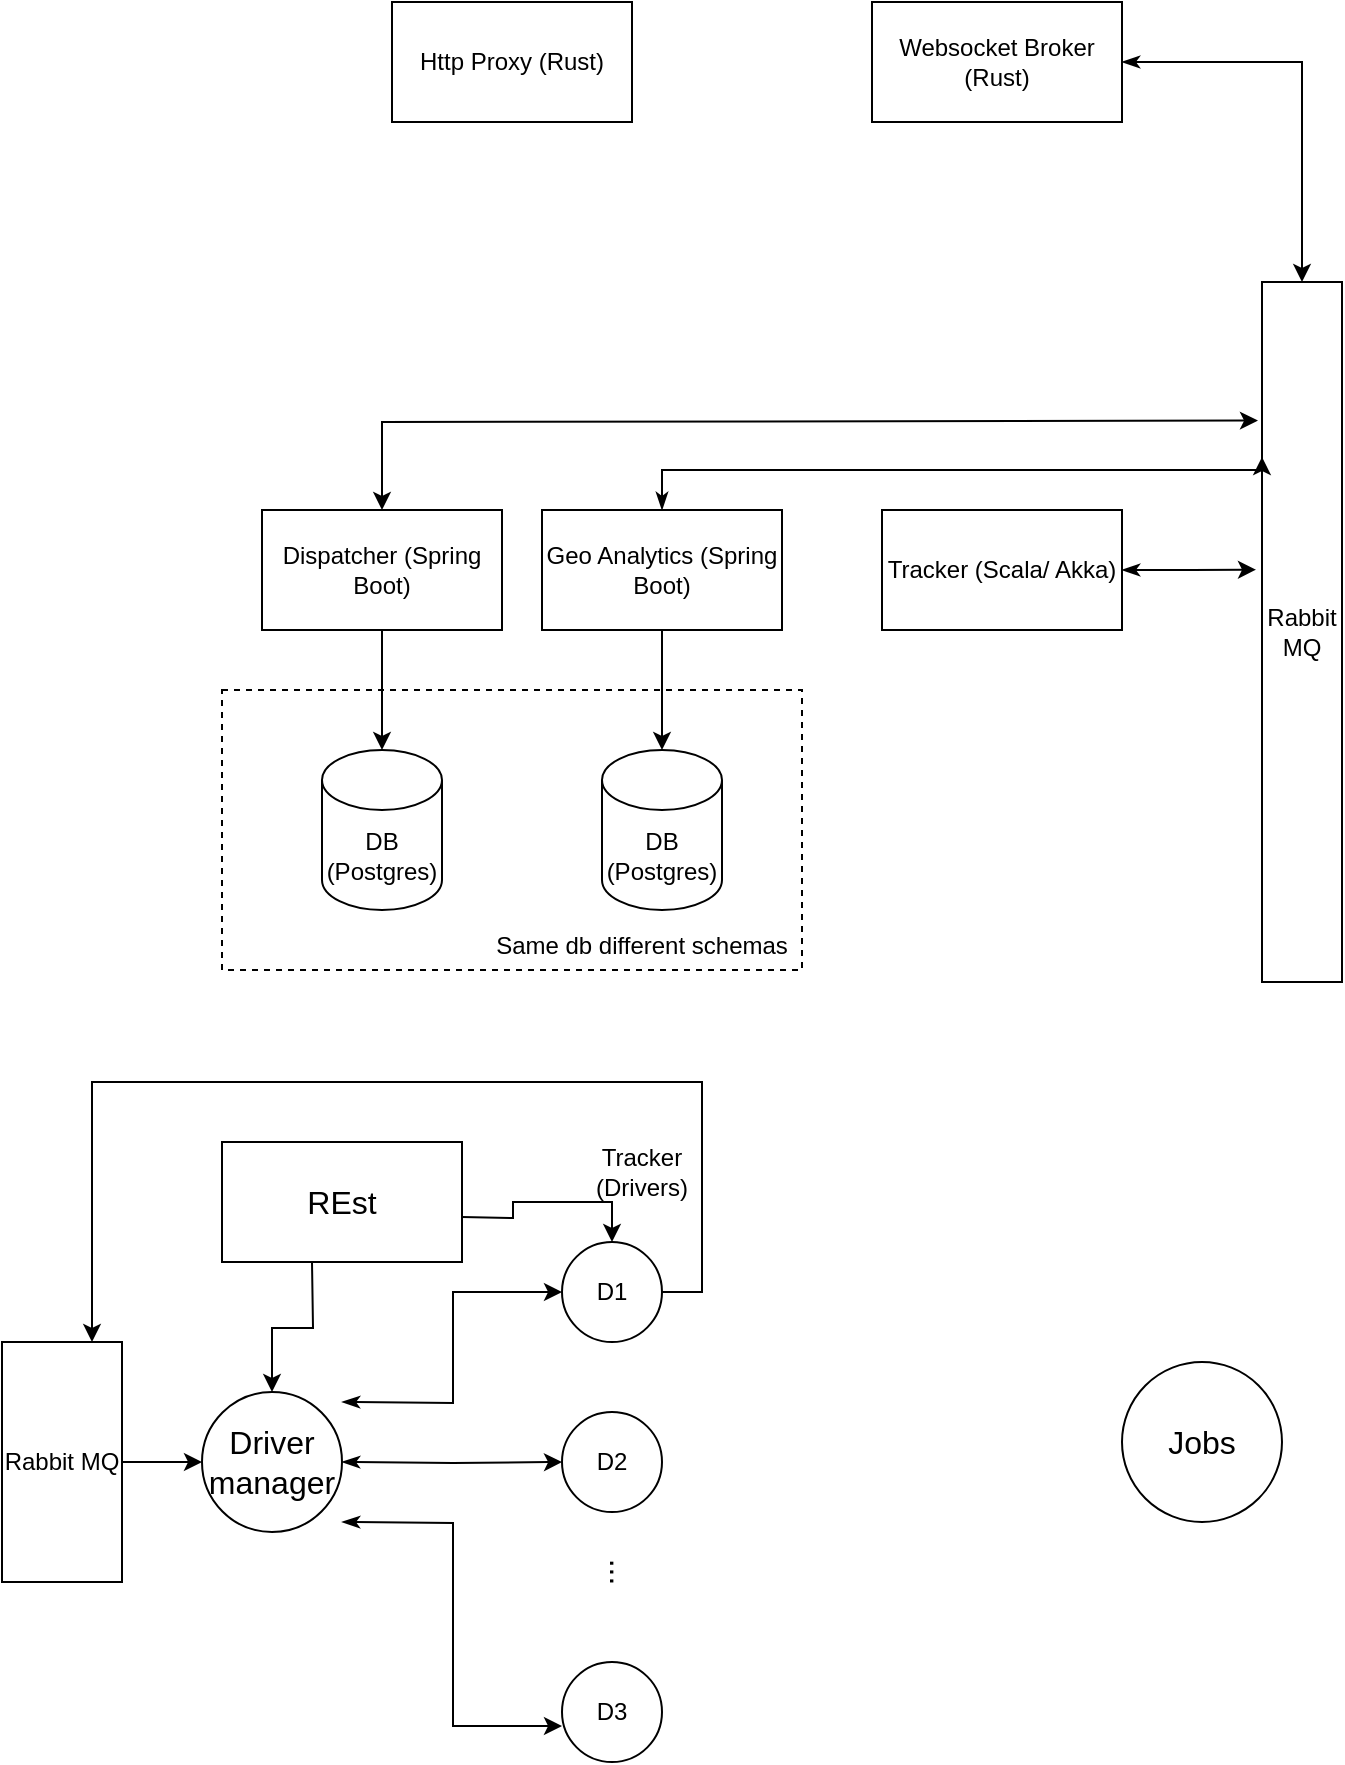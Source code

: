 <mxfile version="20.3.0" type="github"><diagram id="ybJ--qzNaCqBNMqaaPU7" name="Page-1"><mxGraphModel dx="1186" dy="737" grid="1" gridSize="10" guides="1" tooltips="1" connect="1" arrows="1" fold="1" page="1" pageScale="1" pageWidth="850" pageHeight="1100" math="0" shadow="0"><root><mxCell id="0"/><mxCell id="1" parent="0"/><mxCell id="nQvdRC7Iyu3AL3G72G-Q-11" value="" style="rounded=0;whiteSpace=wrap;html=1;fillColor=none;dashed=1;" parent="1" vertex="1"><mxGeometry x="160" y="414" width="290" height="140" as="geometry"/></mxCell><mxCell id="nQvdRC7Iyu3AL3G72G-Q-1" value="Http Proxy (Rust)" style="rounded=0;whiteSpace=wrap;html=1;" parent="1" vertex="1"><mxGeometry x="245" y="70" width="120" height="60" as="geometry"/></mxCell><mxCell id="nQvdRC7Iyu3AL3G72G-Q-36" style="edgeStyle=orthogonalEdgeStyle;rounded=0;orthogonalLoop=1;jettySize=auto;html=1;exitX=1;exitY=0.5;exitDx=0;exitDy=0;startArrow=classicThin;startFill=1;" parent="1" source="nQvdRC7Iyu3AL3G72G-Q-2" target="nQvdRC7Iyu3AL3G72G-Q-24" edge="1"><mxGeometry relative="1" as="geometry"/></mxCell><mxCell id="nQvdRC7Iyu3AL3G72G-Q-2" value="Websocket Broker (Rust)" style="rounded=0;whiteSpace=wrap;html=1;" parent="1" vertex="1"><mxGeometry x="485" y="70" width="125" height="60" as="geometry"/></mxCell><mxCell id="nQvdRC7Iyu3AL3G72G-Q-5" style="edgeStyle=orthogonalEdgeStyle;rounded=0;orthogonalLoop=1;jettySize=auto;html=1;exitX=0.5;exitY=1;exitDx=0;exitDy=0;entryX=0.5;entryY=0;entryDx=0;entryDy=0;entryPerimeter=0;" parent="1" source="nQvdRC7Iyu3AL3G72G-Q-3" target="nQvdRC7Iyu3AL3G72G-Q-4" edge="1"><mxGeometry relative="1" as="geometry"/></mxCell><mxCell id="nQvdRC7Iyu3AL3G72G-Q-3" value="Dispatcher (Spring Boot)" style="rounded=0;whiteSpace=wrap;html=1;" parent="1" vertex="1"><mxGeometry x="180" y="324" width="120" height="60" as="geometry"/></mxCell><mxCell id="nQvdRC7Iyu3AL3G72G-Q-4" value="DB (Postgres)" style="shape=cylinder3;whiteSpace=wrap;html=1;boundedLbl=1;backgroundOutline=1;size=15;" parent="1" vertex="1"><mxGeometry x="210" y="444" width="60" height="80" as="geometry"/></mxCell><mxCell id="nQvdRC7Iyu3AL3G72G-Q-32" style="edgeStyle=orthogonalEdgeStyle;rounded=0;orthogonalLoop=1;jettySize=auto;html=1;exitX=1;exitY=0.5;exitDx=0;exitDy=0;entryX=0.411;entryY=1.075;entryDx=0;entryDy=0;entryPerimeter=0;startArrow=classicThin;startFill=1;" parent="1" source="nQvdRC7Iyu3AL3G72G-Q-6" target="nQvdRC7Iyu3AL3G72G-Q-24" edge="1"><mxGeometry relative="1" as="geometry"/></mxCell><mxCell id="nQvdRC7Iyu3AL3G72G-Q-6" value="Tracker (Scala/ Akka)" style="rounded=0;whiteSpace=wrap;html=1;" parent="1" vertex="1"><mxGeometry x="490" y="324" width="120" height="60" as="geometry"/></mxCell><mxCell id="nQvdRC7Iyu3AL3G72G-Q-12" style="edgeStyle=orthogonalEdgeStyle;rounded=0;orthogonalLoop=1;jettySize=auto;html=1;exitX=0.5;exitY=1;exitDx=0;exitDy=0;entryX=0.5;entryY=0;entryDx=0;entryDy=0;entryPerimeter=0;" parent="1" source="nQvdRC7Iyu3AL3G72G-Q-13" target="nQvdRC7Iyu3AL3G72G-Q-14" edge="1"><mxGeometry relative="1" as="geometry"/></mxCell><mxCell id="nQvdRC7Iyu3AL3G72G-Q-30" style="edgeStyle=orthogonalEdgeStyle;rounded=0;orthogonalLoop=1;jettySize=auto;html=1;exitX=0.5;exitY=0;exitDx=0;exitDy=0;entryX=0.25;entryY=1;entryDx=0;entryDy=0;startArrow=classicThin;startFill=1;" parent="1" source="nQvdRC7Iyu3AL3G72G-Q-13" target="nQvdRC7Iyu3AL3G72G-Q-24" edge="1"><mxGeometry relative="1" as="geometry"><Array as="points"><mxPoint x="380" y="304"/><mxPoint x="680" y="304"/></Array></mxGeometry></mxCell><mxCell id="nQvdRC7Iyu3AL3G72G-Q-13" value="Geo Analytics (Spring Boot)" style="rounded=0;whiteSpace=wrap;html=1;" parent="1" vertex="1"><mxGeometry x="320" y="324" width="120" height="60" as="geometry"/></mxCell><mxCell id="nQvdRC7Iyu3AL3G72G-Q-14" value="DB (Postgres)" style="shape=cylinder3;whiteSpace=wrap;html=1;boundedLbl=1;backgroundOutline=1;size=15;" parent="1" vertex="1"><mxGeometry x="350" y="444" width="60" height="80" as="geometry"/></mxCell><mxCell id="nQvdRC7Iyu3AL3G72G-Q-22" value="&lt;div&gt;Same db different schemas&lt;/div&gt;&lt;div&gt;&lt;br&gt;&lt;/div&gt;" style="text;html=1;strokeColor=none;fillColor=none;align=center;verticalAlign=middle;whiteSpace=wrap;rounded=0;dashed=1;" parent="1" vertex="1"><mxGeometry x="290" y="534" width="160" height="30" as="geometry"/></mxCell><mxCell id="nQvdRC7Iyu3AL3G72G-Q-24" value="Rabbit MQ" style="rounded=0;whiteSpace=wrap;html=1;fillColor=none;direction=south;" parent="1" vertex="1"><mxGeometry x="680" y="210" width="40" height="350" as="geometry"/></mxCell><mxCell id="nQvdRC7Iyu3AL3G72G-Q-28" value="" style="endArrow=classic;html=1;rounded=0;exitX=0.5;exitY=0;exitDx=0;exitDy=0;entryX=0.198;entryY=1.05;entryDx=0;entryDy=0;entryPerimeter=0;startArrow=classic;startFill=1;" parent="1" source="nQvdRC7Iyu3AL3G72G-Q-3" target="nQvdRC7Iyu3AL3G72G-Q-24" edge="1"><mxGeometry width="50" height="50" relative="1" as="geometry"><mxPoint x="680" y="380" as="sourcePoint"/><mxPoint x="730" y="330" as="targetPoint"/><Array as="points"><mxPoint x="240" y="280"/></Array></mxGeometry></mxCell><mxCell id="nQvdRC7Iyu3AL3G72G-Q-37" value="&lt;div&gt;Tracker (Drivers)&lt;/div&gt;" style="text;html=1;strokeColor=none;fillColor=none;align=center;verticalAlign=middle;whiteSpace=wrap;rounded=0;" parent="1" vertex="1"><mxGeometry x="340" y="640" width="60" height="30" as="geometry"/></mxCell><mxCell id="nQvdRC7Iyu3AL3G72G-Q-42" style="edgeStyle=orthogonalEdgeStyle;rounded=0;orthogonalLoop=1;jettySize=auto;html=1;entryX=0;entryY=0.5;entryDx=0;entryDy=0;startArrow=classicThin;startFill=1;" parent="1" target="nQvdRC7Iyu3AL3G72G-Q-39" edge="1"><mxGeometry relative="1" as="geometry"><mxPoint x="220" y="770" as="sourcePoint"/></mxGeometry></mxCell><mxCell id="nQvdRC7Iyu3AL3G72G-Q-43" style="edgeStyle=orthogonalEdgeStyle;rounded=0;orthogonalLoop=1;jettySize=auto;html=1;entryX=0;entryY=0.5;entryDx=0;entryDy=0;startArrow=classicThin;startFill=1;" parent="1" target="nQvdRC7Iyu3AL3G72G-Q-40" edge="1"><mxGeometry relative="1" as="geometry"><mxPoint x="220" y="800" as="sourcePoint"/></mxGeometry></mxCell><mxCell id="nQvdRC7Iyu3AL3G72G-Q-44" style="edgeStyle=orthogonalEdgeStyle;rounded=0;orthogonalLoop=1;jettySize=auto;html=1;entryX=0;entryY=0.64;entryDx=0;entryDy=0;entryPerimeter=0;startArrow=classicThin;startFill=1;" parent="1" target="nQvdRC7Iyu3AL3G72G-Q-41" edge="1"><mxGeometry relative="1" as="geometry"><mxPoint x="220" y="830" as="sourcePoint"/></mxGeometry></mxCell><mxCell id="nQvdRC7Iyu3AL3G72G-Q-50" style="edgeStyle=orthogonalEdgeStyle;rounded=0;orthogonalLoop=1;jettySize=auto;html=1;exitX=0.5;exitY=0;exitDx=0;exitDy=0;entryX=0;entryY=0.5;entryDx=0;entryDy=0;fontSize=16;startArrow=none;startFill=0;" parent="1" source="nQvdRC7Iyu3AL3G72G-Q-38" target="nQvdRC7Iyu3AL3G72G-Q-49" edge="1"><mxGeometry relative="1" as="geometry"/></mxCell><mxCell id="nQvdRC7Iyu3AL3G72G-Q-38" value="Rabbit MQ" style="rounded=0;whiteSpace=wrap;html=1;fillColor=none;direction=south;" parent="1" vertex="1"><mxGeometry x="50" y="740" width="60" height="120" as="geometry"/></mxCell><mxCell id="nQvdRC7Iyu3AL3G72G-Q-55" style="edgeStyle=orthogonalEdgeStyle;rounded=0;orthogonalLoop=1;jettySize=auto;html=1;exitX=1;exitY=0.5;exitDx=0;exitDy=0;entryX=0;entryY=0.25;entryDx=0;entryDy=0;fontSize=16;startArrow=none;startFill=0;" parent="1" source="nQvdRC7Iyu3AL3G72G-Q-39" target="nQvdRC7Iyu3AL3G72G-Q-38" edge="1"><mxGeometry relative="1" as="geometry"><Array as="points"><mxPoint x="400" y="715"/><mxPoint x="400" y="610"/><mxPoint x="95" y="610"/></Array></mxGeometry></mxCell><mxCell id="nQvdRC7Iyu3AL3G72G-Q-39" value="D1" style="ellipse;whiteSpace=wrap;html=1;aspect=fixed;fillColor=none;" parent="1" vertex="1"><mxGeometry x="330" y="690" width="50" height="50" as="geometry"/></mxCell><mxCell id="nQvdRC7Iyu3AL3G72G-Q-40" value="D2" style="ellipse;whiteSpace=wrap;html=1;aspect=fixed;fillColor=none;" parent="1" vertex="1"><mxGeometry x="330" y="775" width="50" height="50" as="geometry"/></mxCell><mxCell id="nQvdRC7Iyu3AL3G72G-Q-41" value="D3" style="ellipse;whiteSpace=wrap;html=1;aspect=fixed;fillColor=none;" parent="1" vertex="1"><mxGeometry x="330" y="900" width="50" height="50" as="geometry"/></mxCell><mxCell id="nQvdRC7Iyu3AL3G72G-Q-46" value="&lt;font style=&quot;font-size: 16px;&quot;&gt;...&lt;/font&gt;" style="text;html=1;strokeColor=none;fillColor=none;align=center;verticalAlign=middle;whiteSpace=wrap;rounded=0;rotation=90;" parent="1" vertex="1"><mxGeometry x="330" y="840" width="60" height="30" as="geometry"/></mxCell><mxCell id="nQvdRC7Iyu3AL3G72G-Q-48" value="Jobs" style="ellipse;whiteSpace=wrap;html=1;aspect=fixed;fontSize=16;fillColor=none;" parent="1" vertex="1"><mxGeometry x="610" y="750" width="80" height="80" as="geometry"/></mxCell><mxCell id="nQvdRC7Iyu3AL3G72G-Q-49" value="Driver manager" style="ellipse;whiteSpace=wrap;html=1;aspect=fixed;fontSize=16;fillColor=none;" parent="1" vertex="1"><mxGeometry x="150" y="765" width="70" height="70" as="geometry"/></mxCell><mxCell id="nQvdRC7Iyu3AL3G72G-Q-52" value="" style="edgeStyle=orthogonalEdgeStyle;rounded=0;orthogonalLoop=1;jettySize=auto;html=1;fontSize=16;startArrow=none;startFill=0;" parent="1" target="nQvdRC7Iyu3AL3G72G-Q-49" edge="1"><mxGeometry relative="1" as="geometry"><mxPoint x="205" y="700" as="sourcePoint"/></mxGeometry></mxCell><mxCell id="nQvdRC7Iyu3AL3G72G-Q-54" style="edgeStyle=orthogonalEdgeStyle;rounded=0;orthogonalLoop=1;jettySize=auto;html=1;exitX=1;exitY=0.25;exitDx=0;exitDy=0;entryX=0.5;entryY=0;entryDx=0;entryDy=0;fontSize=16;startArrow=none;startFill=0;" parent="1" target="nQvdRC7Iyu3AL3G72G-Q-39" edge="1"><mxGeometry relative="1" as="geometry"><mxPoint x="280" y="677.5" as="sourcePoint"/></mxGeometry></mxCell><mxCell id="nQvdRC7Iyu3AL3G72G-Q-56" value="REst" style="rounded=0;whiteSpace=wrap;html=1;strokeColor=default;fontSize=16;fillColor=none;" parent="1" vertex="1"><mxGeometry x="160" y="640" width="120" height="60" as="geometry"/></mxCell></root></mxGraphModel></diagram></mxfile>